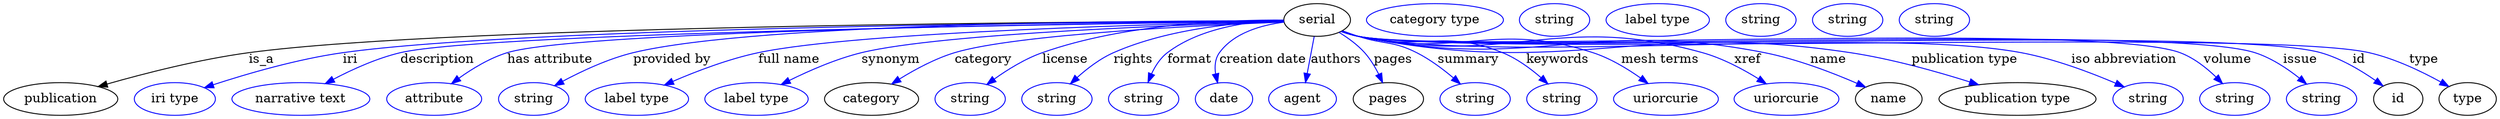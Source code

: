 digraph {
	graph [bb="0,0,2723.6,123"];
	node [label="\N"];
	serial	[height=0.5,
		label=serial,
		pos="1436.4,105",
		width=1.011];
	publication	[height=0.5,
		pos="62.394,18",
		width=1.7332];
	serial -> publication	[label=is_a,
		lp="281.39,61.5",
		pos="e,103.53,31.729 1399.9,103.94 1227.7,103.47 494.13,99.7 267.39,69 214.07,61.78 154.45,46.384 113.31,34.572"];
	iri	[color=blue,
		height=0.5,
		label="iri type",
		pos="187.39,18",
		width=1.2277];
	serial -> iri	[color=blue,
		label=iri,
		lp="378.39,61.5",
		pos="e,219.6,30.443 1399.9,103.87 1237.1,103.11 575.59,98.259 370.39,69 321.07,61.967 266.14,45.786 229.45,33.725",
		style=solid];
	description	[color=blue,
		height=0.5,
		label="narrative text",
		pos="325.39,18",
		width=2.0943];
	serial -> description	[color=blue,
		label=description,
		lp="472.89,61.5",
		pos="e,351.56,34.884 1400,103.59 1231.1,101.59 527.78,91.938 432.39,69 407.15,62.93 380.71,50.634 360.42,39.756",
		style=solid];
	"has attribute"	[color=blue,
		height=0.5,
		label=attribute,
		pos="470.39,18",
		width=1.4443];
	serial -> "has attribute"	[color=blue,
		label="has attribute",
		lp="596.39,61.5",
		pos="e,489.08,34.859 1400.1,103.68 1243.6,102.14 631.43,94.543 549.39,69 530.48,63.111 511.64,51.472 497.11,40.905",
		style=solid];
	"provided by"	[color=blue,
		height=0.5,
		label=string,
		pos="578.39,18",
		width=1.0652];
	serial -> "provided by"	[color=blue,
		label="provided by",
		lp="729.89,61.5",
		pos="e,601.26,32.649 1400,104.13 1269.4,104.32 824.96,102.43 687.39,69 660.08,62.362 631.26,48.818 610.11,37.498",
		style=solid];
	"full name"	[color=blue,
		height=0.5,
		label="label type",
		pos="691.39,18",
		width=1.5707];
	serial -> "full name"	[color=blue,
		label="full name",
		lp="857.89,61.5",
		pos="e,721.51,33.328 1399.8,103.35 1285.3,101.11 935.28,92.445 824.39,69 791.97,62.145 756.95,48.716 730.99,37.5",
		style=solid];
	synonym	[color=blue,
		height=0.5,
		label="label type",
		pos="822.39,18",
		width=1.5707];
	serial -> synonym	[color=blue,
		label=synonym,
		lp="969.39,61.5",
		pos="e,849.36,33.86 1400,103.05 1300.4,100.18 1025.2,90.501 937.39,69 909.82,62.251 880.51,49.408 858.38,38.429",
		style=solid];
	category	[height=0.5,
		pos="948.39,18",
		width=1.4263];
	serial -> category	[color=blue,
		label=category,
		lp="1070.9,61.5",
		pos="e,970.41,34.521 1400.1,102.71 1315.3,99.393 1106.3,89.355 1039.4,69 1018.1,62.54 996.28,50.719 979.3,40.193",
		style=solid];
	license	[color=blue,
		height=0.5,
		label=string,
		pos="1056.4,18",
		width=1.0652];
	serial -> license	[color=blue,
		label=license,
		lp="1160.4,61.5",
		pos="e,1074.6,33.911 1399.5,104.92 1341.6,105.22 1226.4,101.2 1135.4,69 1116.5,62.303 1097.4,50.401 1082.7,39.889",
		style=solid];
	rights	[color=blue,
		height=0.5,
		label=string,
		pos="1151.4,18",
		width=1.0652];
	serial -> rights	[color=blue,
		label=rights,
		lp="1234.9,61.5",
		pos="e,1166.2,34.704 1400,103.99 1354.5,102.72 1275,96.311 1213.4,69 1198.7,62.508 1184.7,51.649 1173.6,41.706",
		style=solid];
	format	[color=blue,
		height=0.5,
		label=string,
		pos="1246.4,18",
		width=1.0652];
	serial -> format	[color=blue,
		label=format,
		lp="1296.9,61.5",
		pos="e,1251.2,36.346 1399.8,104.82 1363.9,103.79 1309.3,97.131 1272.4,69 1264.7,63.143 1259.1,54.358 1255.1,45.779",
		style=solid];
	"creation date"	[color=blue,
		height=0.5,
		label=date,
		pos="1334.4,18",
		width=0.86659];
	serial -> "creation date"	[color=blue,
		label="creation date",
		lp="1376.9,61.5",
		pos="e,1327.4,35.795 1400.3,102.6 1376,99.544 1345.5,91.153 1329.4,69 1324.6,62.346 1324,53.817 1325.1,45.694",
		style=solid];
	authors	[color=blue,
		height=0.5,
		label=agent,
		pos="1420.4,18",
		width=1.0291];
	serial -> authors	[color=blue,
		label=authors,
		lp="1456.9,61.5",
		pos="e,1423.6,36.175 1433.2,86.799 1431,75.163 1428,59.548 1425.5,46.237",
		style=solid];
	pages	[height=0.5,
		pos="1513.4,18",
		width=1.0652];
	serial -> pages	[color=blue,
		label=pages,
		lp="1519.9,61.5",
		pos="e,1507.4,36.055 1460.4,91.446 1470,85.577 1480.6,77.91 1488.4,69 1494.5,62.084 1499.5,53.426 1503.4,45.268",
		style=solid];
	summary	[color=blue,
		height=0.5,
		label=string,
		pos="1608.4,18",
		width=1.0652];
	serial -> summary	[color=blue,
		label=summary,
		lp="1601.9,61.5",
		pos="e,1592.5,34.546 1463.9,93.189 1469.6,91.045 1475.7,88.878 1481.4,87 1509.5,77.77 1519.1,82.448 1545.4,69 1559.6,61.738 1573.7,50.998 \
1584.9,41.33",
		style=solid];
	keywords	[color=blue,
		height=0.5,
		label=string,
		pos="1703.4,18",
		width=1.0652];
	serial -> keywords	[color=blue,
		label=keywords,
		lp="1698.9,61.5",
		pos="e,1688.2,34.922 1463.2,92.643 1469.1,90.486 1475.4,88.453 1481.4,87 1550.1,70.384 1574,95.76 1639.4,69 1654.7,62.754 1669.3,51.773 \
1680.8,41.69",
		style=solid];
	"mesh terms"	[color=blue,
		height=0.5,
		label=uriorcurie,
		pos="1817.4,18",
		width=1.5887];
	serial -> "mesh terms"	[color=blue,
		label="mesh terms",
		lp="1810.9,61.5",
		pos="e,1797.7,35.149 1463.1,92.446 1469.1,90.301 1475.4,88.323 1481.4,87 1592.8,62.588 1628.9,104.27 1737.4,69 1756.1,62.903 1774.9,51.485 \
1789.6,41.098",
		style=solid];
	xref	[color=blue,
		height=0.5,
		label=uriorcurie,
		pos="1949.4,18",
		width=1.5887];
	serial -> xref	[color=blue,
		label=xref,
		lp="1906.9,61.5",
		pos="e,1927.2,34.8 1462.6,92.517 1468.7,90.311 1475.2,88.289 1481.4,87 1645.2,53.021 1696.3,114.08 1857.4,69 1879.2,62.91 1901.5,50.942 \
1918.7,40.242",
		style=solid];
	name	[height=0.5,
		pos="2061.4,18",
		width=1.011];
	serial -> name	[color=blue,
		label=name,
		lp="1995.4,61.5",
		pos="e,2036,31.063 1462.6,92.483 1468.7,90.279 1475.2,88.266 1481.4,87 1674.9,47.597 1731.7,107.46 1925.4,69 1961,61.932 1999.7,46.949 \
2026.6,35.218",
		style=solid];
	"publication type"	[height=0.5,
		pos="2201.4,18",
		width=2.3831];
	serial -> "publication type"	[color=blue,
		label="publication type",
		lp="2143.4,61.5",
		pos="e,2159,33.702 1462.6,92.451 1468.7,90.248 1475.2,88.244 1481.4,87 1716,40.097 1782.9,104.94 2019.4,69 2064,62.229 2113.2,48.297 \
2149.2,36.855",
		style=solid];
	"iso abbreviation"	[color=blue,
		height=0.5,
		label=string,
		pos="2343.4,18",
		width=1.0652];
	serial -> "iso abbreviation"	[color=blue,
		label="iso abbreviation",
		lp="2317.9,61.5",
		pos="e,2317.4,31.295 1462.6,92.411 1468.7,90.211 1475.2,88.218 1481.4,87 1639.3,56.127 2047.2,98.799 2205.4,69 2241.6,62.184 2280.9,47.138 \
2308.2,35.321",
		style=solid];
	volume	[color=blue,
		height=0.5,
		label=string,
		pos="2438.4,18",
		width=1.0652];
	serial -> volume	[color=blue,
		label=volume,
		lp="2431.4,61.5",
		pos="e,2425.2,34.921 1462.6,92.389 1468.7,90.189 1475.2,88.203 1481.4,87 1579.4,68.091 2286,104.3 2379.4,69 2394.1,63.421 2407.8,52.432 \
2418.2,42.173",
		style=solid];
	issue	[color=blue,
		height=0.5,
		label=string,
		pos="2533.4,18",
		width=1.0652];
	serial -> issue	[color=blue,
		label=issue,
		lp="2509.9,61.5",
		pos="e,2517.2,34.489 1462.6,92.381 1468.7,90.182 1475.2,88.197 1481.4,87 1588.3,66.455 2357.8,102.5 2461.4,69 2479,63.317 2496.1,51.779 \
2509.2,41.217",
		style=solid];
	id	[height=0.5,
		pos="2616.4,18",
		width=0.75];
	serial -> id	[color=blue,
		label=id,
		lp="2574.4,61.5",
		pos="e,2599.9,32.38 1462.6,92.375 1468.7,90.177 1475.2,88.193 1481.4,87 1596.1,65.038 2420.1,100.94 2532.4,69 2554,62.852 2575.8,49.678 \
2591.7,38.396",
		style=solid];
	type	[height=0.5,
		pos="2692.4,18",
		width=0.86659];
	serial -> type	[color=blue,
		label=type,
		lp="2644.4,61.5",
		pos="e,2672,31.709 1462.6,92.372 1468.7,90.173 1475.2,88.191 1481.4,87 1601.9,63.98 2465.9,96.577 2585.4,69 2613.2,62.576 2642.5,48.327 \
2663.3,36.677",
		style=solid];
	"named thing_category"	[color=blue,
		height=0.5,
		label="category type",
		pos="1565.4,105",
		width=2.0762];
	publication_pages	[color=blue,
		height=0.5,
		label=string,
		pos="1696.4,105",
		width=1.0652];
	publication_name	[color=blue,
		height=0.5,
		label="label type",
		pos="1809.4,105",
		width=1.5707];
	"publication_publication type"	[color=blue,
		height=0.5,
		label=string,
		pos="1922.4,105",
		width=1.0652];
	serial_id	[color=blue,
		height=0.5,
		label=string,
		pos="2017.4,105",
		width=1.0652];
	serial_type	[color=blue,
		height=0.5,
		label=string,
		pos="2112.4,105",
		width=1.0652];
}
